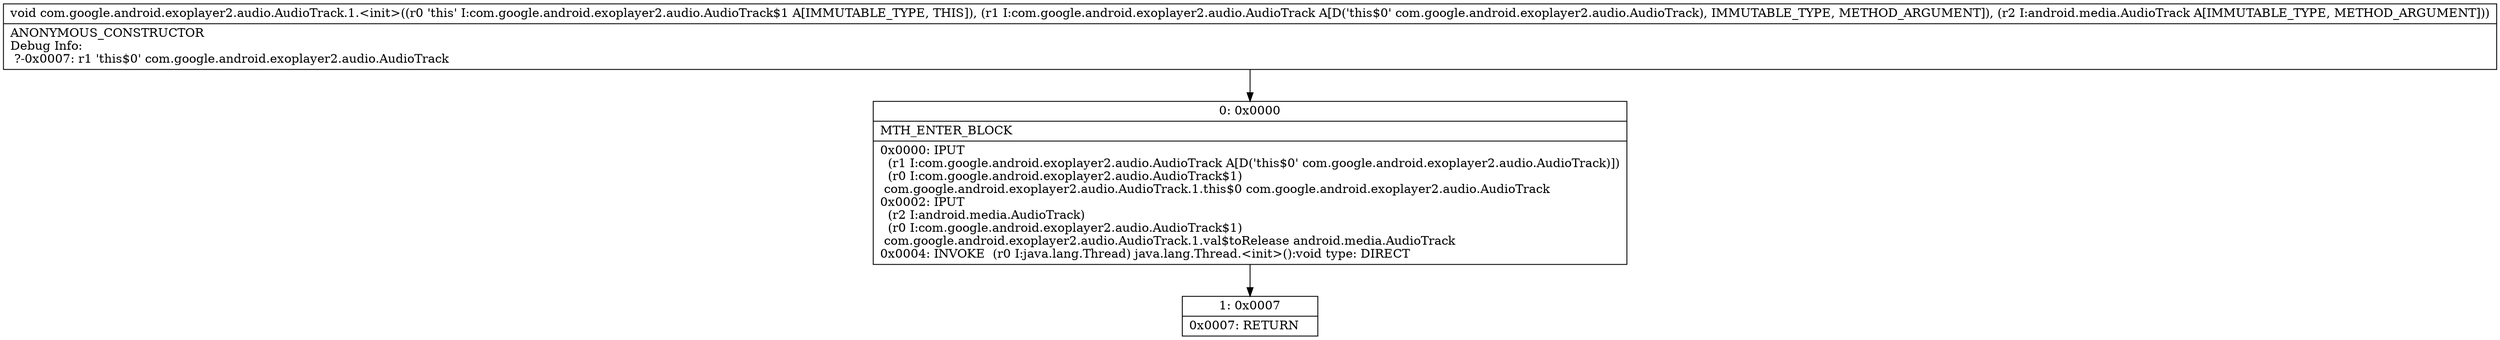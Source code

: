 digraph "CFG forcom.google.android.exoplayer2.audio.AudioTrack.1.\<init\>(Lcom\/google\/android\/exoplayer2\/audio\/AudioTrack;Landroid\/media\/AudioTrack;)V" {
Node_0 [shape=record,label="{0\:\ 0x0000|MTH_ENTER_BLOCK\l|0x0000: IPUT  \l  (r1 I:com.google.android.exoplayer2.audio.AudioTrack A[D('this$0' com.google.android.exoplayer2.audio.AudioTrack)])\l  (r0 I:com.google.android.exoplayer2.audio.AudioTrack$1)\l com.google.android.exoplayer2.audio.AudioTrack.1.this$0 com.google.android.exoplayer2.audio.AudioTrack \l0x0002: IPUT  \l  (r2 I:android.media.AudioTrack)\l  (r0 I:com.google.android.exoplayer2.audio.AudioTrack$1)\l com.google.android.exoplayer2.audio.AudioTrack.1.val$toRelease android.media.AudioTrack \l0x0004: INVOKE  (r0 I:java.lang.Thread) java.lang.Thread.\<init\>():void type: DIRECT \l}"];
Node_1 [shape=record,label="{1\:\ 0x0007|0x0007: RETURN   \l}"];
MethodNode[shape=record,label="{void com.google.android.exoplayer2.audio.AudioTrack.1.\<init\>((r0 'this' I:com.google.android.exoplayer2.audio.AudioTrack$1 A[IMMUTABLE_TYPE, THIS]), (r1 I:com.google.android.exoplayer2.audio.AudioTrack A[D('this$0' com.google.android.exoplayer2.audio.AudioTrack), IMMUTABLE_TYPE, METHOD_ARGUMENT]), (r2 I:android.media.AudioTrack A[IMMUTABLE_TYPE, METHOD_ARGUMENT]))  | ANONYMOUS_CONSTRUCTOR\lDebug Info:\l  ?\-0x0007: r1 'this$0' com.google.android.exoplayer2.audio.AudioTrack\l}"];
MethodNode -> Node_0;
Node_0 -> Node_1;
}

